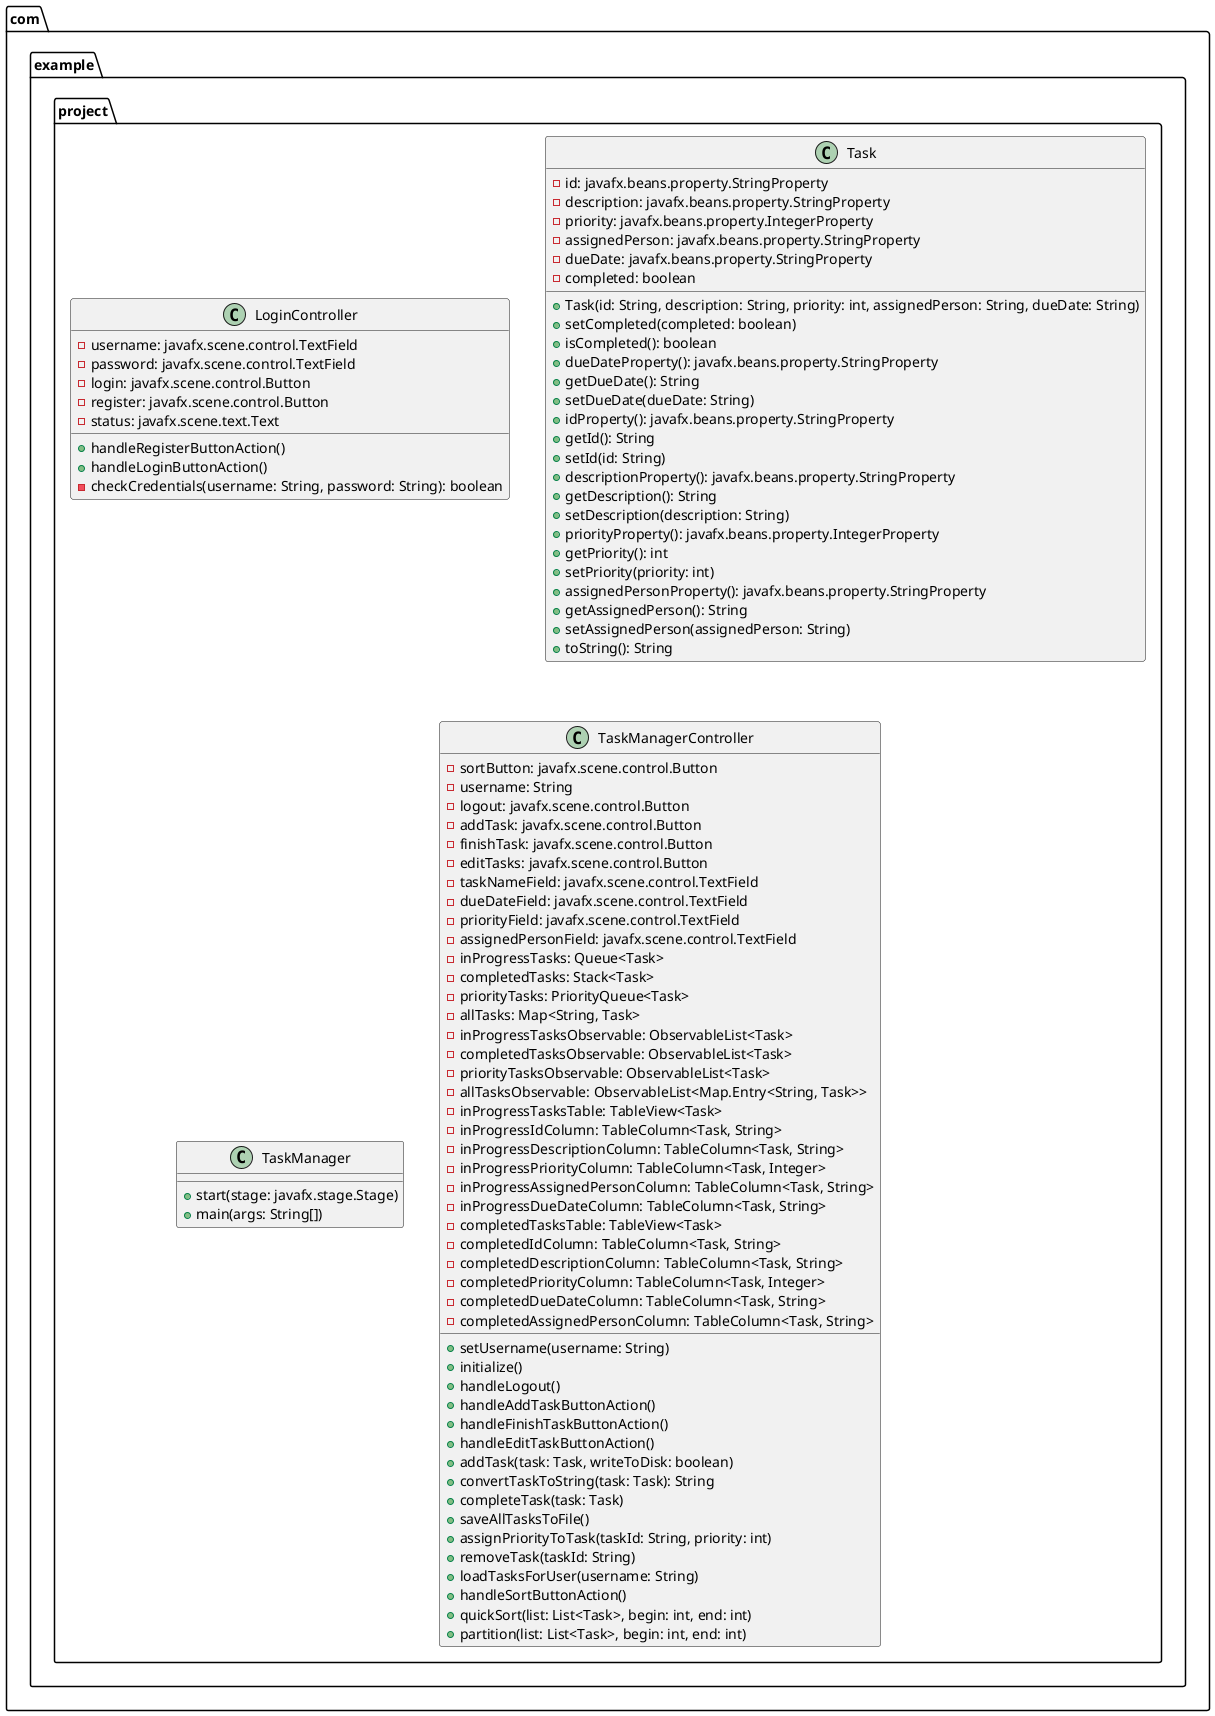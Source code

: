 @startuml

!define TextField javafx.scene.control.TextField
!define Button javafx.scene.control.Button
!define Text javafx.scene.text.Text
!define FXMLLoader javafx.fxml.FXMLLoader
!define Parent javafx.scene.Parent
!define Scene javafx.scene.Scene
!define Stage javafx.stage.Stage
!define File java.io.File
!define FileWriter java.io.FileWriter
!define Scanner java.util.Scanner
!define StringProperty javafx.beans.property.StringProperty
!define IntegerProperty javafx.beans.property.IntegerProperty

package "com.example.project" {
  class LoginController {
    - username: TextField
    - password: TextField
    - login: Button
    - register: Button
    - status: Text

    + handleRegisterButtonAction()
    + handleLoginButtonAction()
    - checkCredentials(username: String, password: String): boolean
  }

  class Task {
    - id: StringProperty
    - description: StringProperty
    - priority: IntegerProperty
    - assignedPerson: StringProperty
    - dueDate: StringProperty
    - completed: boolean

    + Task(id: String, description: String, priority: int, assignedPerson: String, dueDate: String)
    + setCompleted(completed: boolean)
    + isCompleted(): boolean
    + dueDateProperty(): StringProperty
    + getDueDate(): String
    + setDueDate(dueDate: String)
    + idProperty(): StringProperty
    + getId(): String
    + setId(id: String)
    + descriptionProperty(): StringProperty
    + getDescription(): String
    + setDescription(description: String)
    + priorityProperty(): IntegerProperty
    + getPriority(): int
    + setPriority(priority: int)
    + assignedPersonProperty(): StringProperty
    + getAssignedPerson(): String
    + setAssignedPerson(assignedPerson: String)
    + toString(): String
  }

  class TaskManager {
    + start(stage: Stage)
    + main(args: String[])
  }

  class TaskManagerController {
    - sortButton: Button
    - username: String
    - logout: Button
    - addTask: Button
    - finishTask: Button
    - editTasks: Button
    - taskNameField: TextField
    - dueDateField: TextField
    - priorityField: TextField
    - assignedPersonField: TextField
    - inProgressTasks: Queue<Task>
    - completedTasks: Stack<Task>
    - priorityTasks: PriorityQueue<Task>
    - allTasks: Map<String, Task>
    - inProgressTasksObservable: ObservableList<Task>
    - completedTasksObservable: ObservableList<Task>
    - priorityTasksObservable: ObservableList<Task>
    - allTasksObservable: ObservableList<Map.Entry<String, Task>>
    - inProgressTasksTable: TableView<Task>
    - inProgressIdColumn: TableColumn<Task, String>
    - inProgressDescriptionColumn: TableColumn<Task, String>
    - inProgressPriorityColumn: TableColumn<Task, Integer>
    - inProgressAssignedPersonColumn: TableColumn<Task, String>
    - inProgressDueDateColumn: TableColumn<Task, String>
    - completedTasksTable: TableView<Task>
    - completedIdColumn: TableColumn<Task, String>
    - completedDescriptionColumn: TableColumn<Task, String>
    - completedPriorityColumn: TableColumn<Task, Integer>
    - completedDueDateColumn: TableColumn<Task, String>
    - completedAssignedPersonColumn: TableColumn<Task, String>

    + setUsername(username: String)
    + initialize()
    + handleLogout()
    + handleAddTaskButtonAction()
    + handleFinishTaskButtonAction()
    + handleEditTaskButtonAction()
    + addTask(task: Task, writeToDisk: boolean)
    + convertTaskToString(task: Task): String
    + completeTask(task: Task)
    + saveAllTasksToFile()
    + assignPriorityToTask(taskId: String, priority: int)
    + removeTask(taskId: String)
    + loadTasksForUser(username: String)
    + handleSortButtonAction()
    + quickSort(list: List<Task>, begin: int, end: int)
    + partition(list: List<Task>, begin: int, end: int)
  }
}

@enduml
